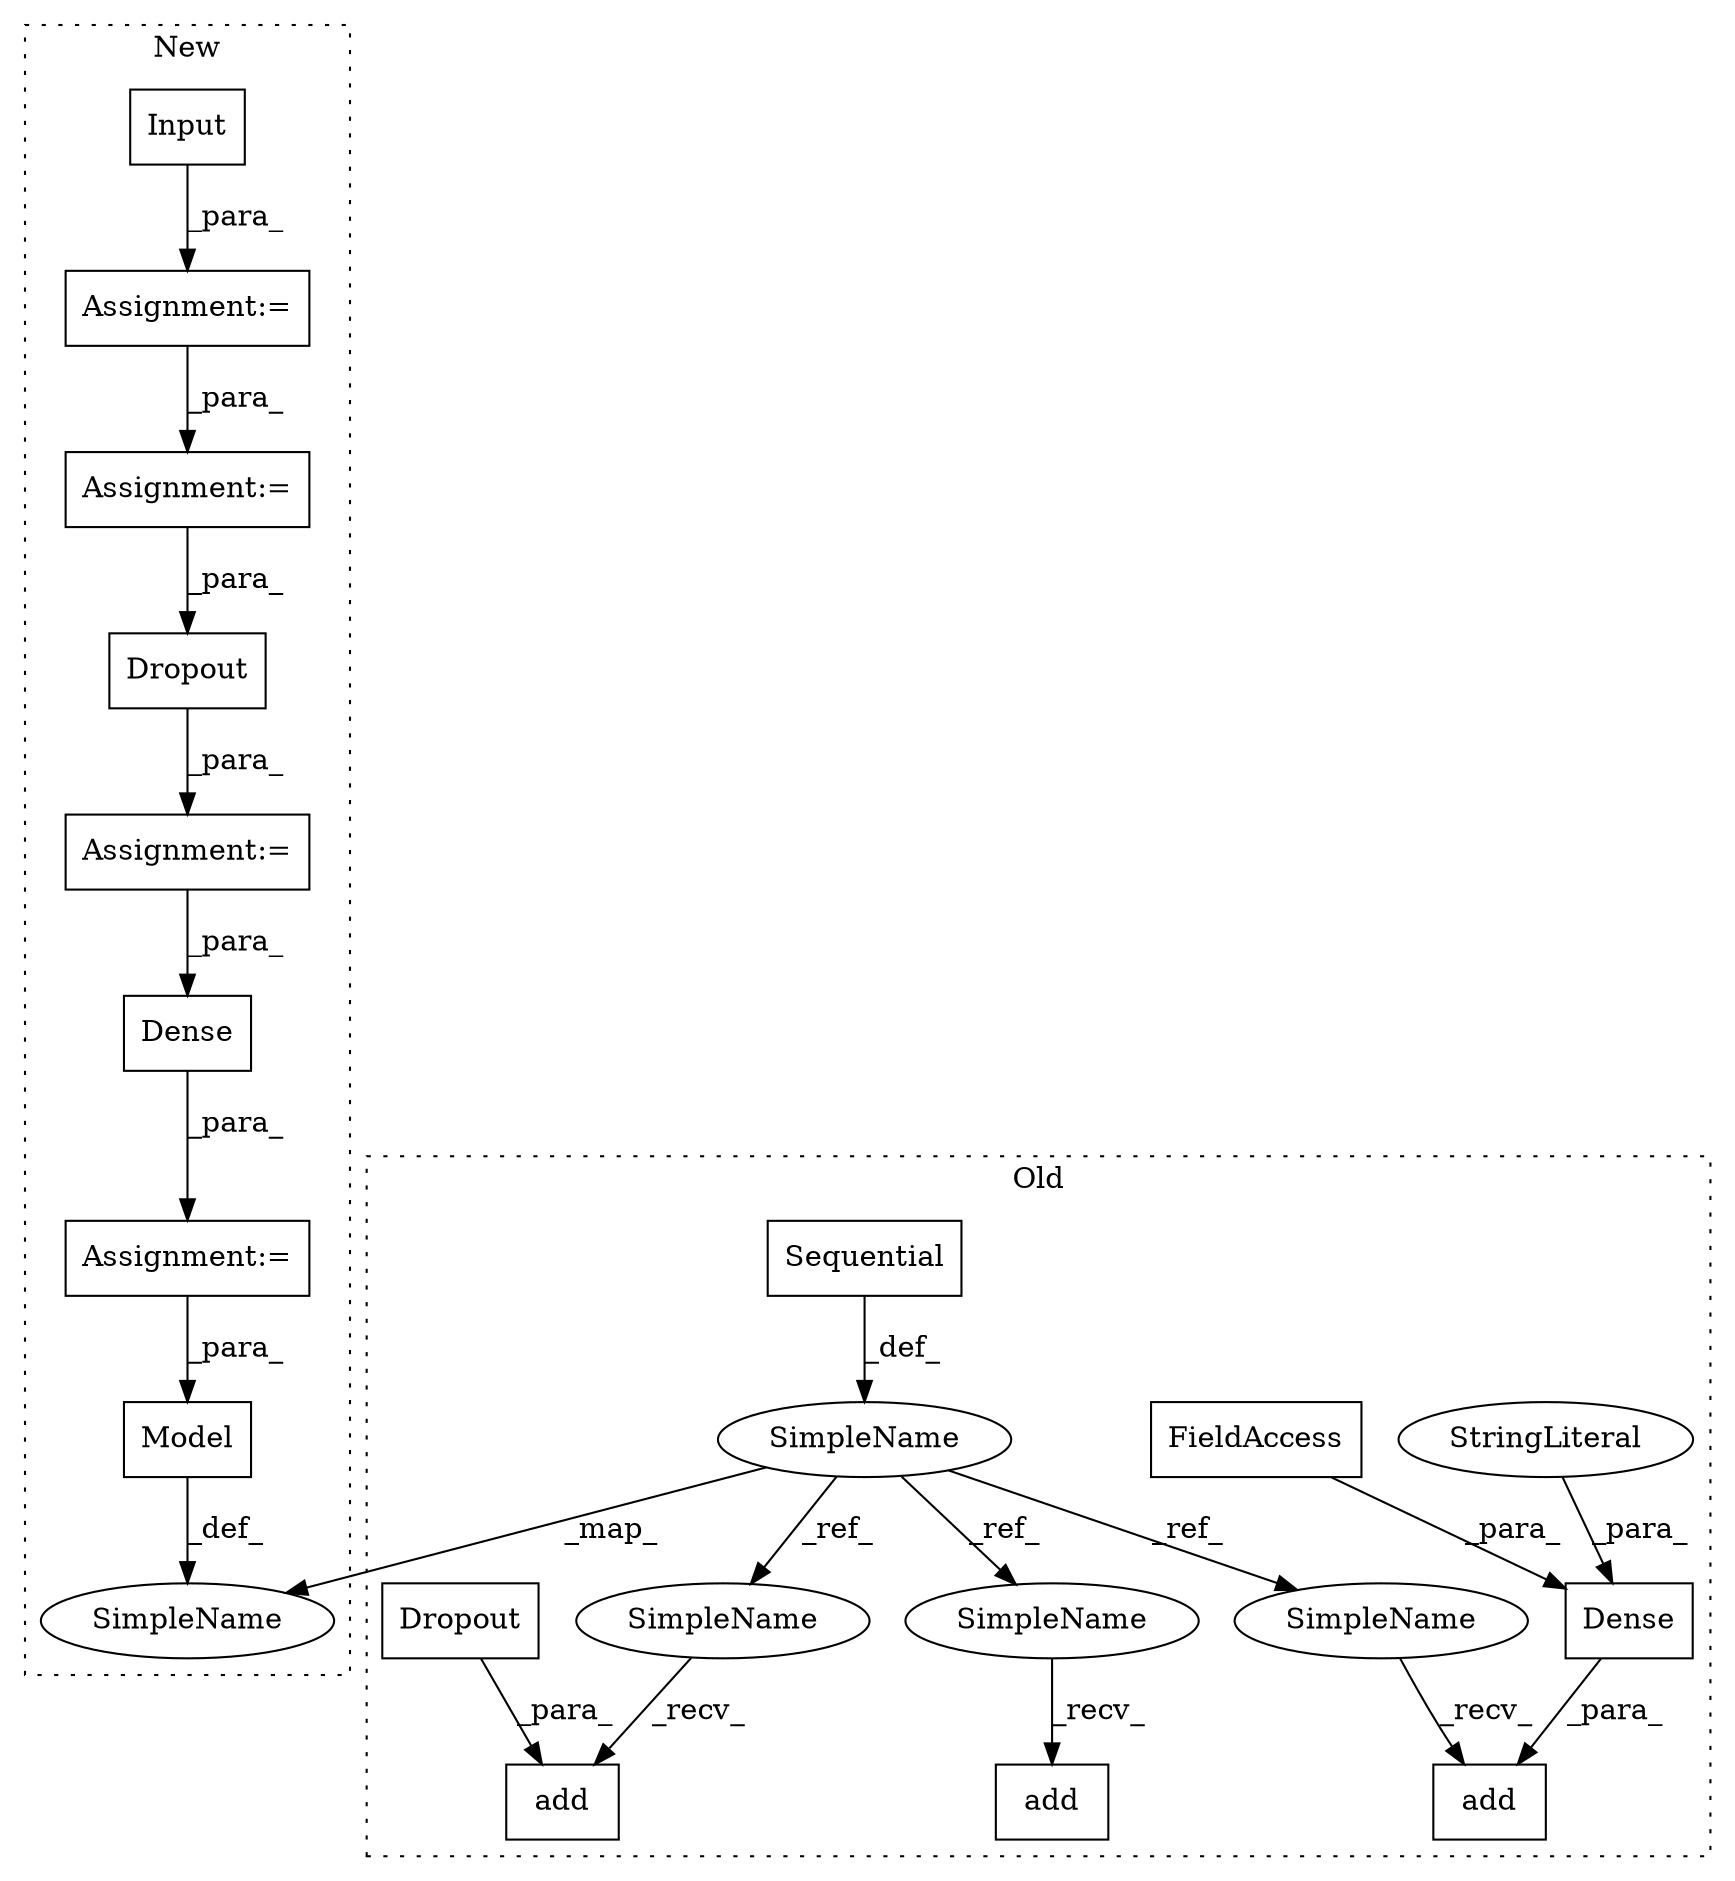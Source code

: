 digraph G {
subgraph cluster0 {
1 [label="Dense" a="32" s="2175,2205" l="6,1" shape="box"];
6 [label="add" a="32" s="2171,2206" l="4,1" shape="box"];
7 [label="Sequential" a="32" s="1761" l="12" shape="box"];
8 [label="add" a="32" s="2142,2158" l="4,1" shape="box"];
9 [label="Dropout" a="32" s="2146,2157" l="8,1" shape="box"];
10 [label="add" a="32" s="1953,1998" l="4,1" shape="box"];
14 [label="FieldAccess" a="22" s="2181" l="14" shape="box"];
15 [label="SimpleName" a="42" s="1755" l="5" shape="ellipse"];
17 [label="StringLiteral" a="45" s="2196" l="9" shape="ellipse"];
19 [label="SimpleName" a="42" s="2165" l="5" shape="ellipse"];
20 [label="SimpleName" a="42" s="1947" l="5" shape="ellipse"];
21 [label="SimpleName" a="42" s="2136" l="5" shape="ellipse"];
label = "Old";
style="dotted";
}
subgraph cluster1 {
2 [label="Dropout" a="32" s="2497,2518" l="8,1" shape="box"];
3 [label="Assignment:=" a="7" s="2538" l="1" shape="box"];
4 [label="Dense" a="32" s="2539,2558" l="6,1" shape="box"];
5 [label="Input" a="32" s="2018,2040" l="6,1" shape="box"];
11 [label="Assignment:=" a="7" s="2496" l="1" shape="box"];
12 [label="Assignment:=" a="7" s="2288" l="1" shape="box"];
13 [label="Assignment:=" a="7" s="2017" l="1" shape="box"];
16 [label="SimpleName" a="42" s="2565" l="5" shape="ellipse"];
18 [label="Model" a="32" s="2571,2603" l="6,1" shape="box"];
label = "New";
style="dotted";
}
1 -> 6 [label="_para_"];
2 -> 11 [label="_para_"];
3 -> 18 [label="_para_"];
4 -> 3 [label="_para_"];
5 -> 13 [label="_para_"];
7 -> 15 [label="_def_"];
9 -> 8 [label="_para_"];
11 -> 4 [label="_para_"];
12 -> 2 [label="_para_"];
13 -> 12 [label="_para_"];
14 -> 1 [label="_para_"];
15 -> 16 [label="_map_"];
15 -> 21 [label="_ref_"];
15 -> 20 [label="_ref_"];
15 -> 19 [label="_ref_"];
17 -> 1 [label="_para_"];
18 -> 16 [label="_def_"];
19 -> 6 [label="_recv_"];
20 -> 10 [label="_recv_"];
21 -> 8 [label="_recv_"];
}